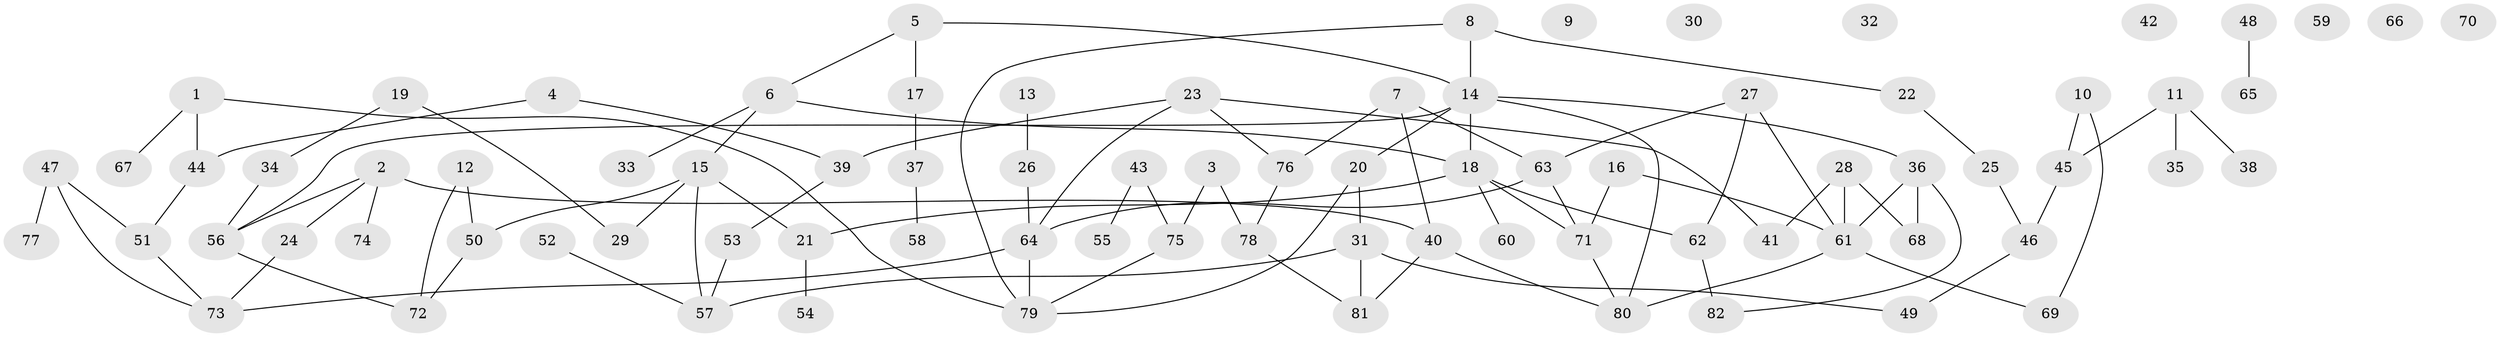 // Generated by graph-tools (version 1.1) at 2025/25/03/09/25 03:25:18]
// undirected, 82 vertices, 102 edges
graph export_dot {
graph [start="1"]
  node [color=gray90,style=filled];
  1;
  2;
  3;
  4;
  5;
  6;
  7;
  8;
  9;
  10;
  11;
  12;
  13;
  14;
  15;
  16;
  17;
  18;
  19;
  20;
  21;
  22;
  23;
  24;
  25;
  26;
  27;
  28;
  29;
  30;
  31;
  32;
  33;
  34;
  35;
  36;
  37;
  38;
  39;
  40;
  41;
  42;
  43;
  44;
  45;
  46;
  47;
  48;
  49;
  50;
  51;
  52;
  53;
  54;
  55;
  56;
  57;
  58;
  59;
  60;
  61;
  62;
  63;
  64;
  65;
  66;
  67;
  68;
  69;
  70;
  71;
  72;
  73;
  74;
  75;
  76;
  77;
  78;
  79;
  80;
  81;
  82;
  1 -- 44;
  1 -- 67;
  1 -- 79;
  2 -- 24;
  2 -- 40;
  2 -- 56;
  2 -- 74;
  3 -- 75;
  3 -- 78;
  4 -- 39;
  4 -- 44;
  5 -- 6;
  5 -- 14;
  5 -- 17;
  6 -- 15;
  6 -- 18;
  6 -- 33;
  7 -- 40;
  7 -- 63;
  7 -- 76;
  8 -- 14;
  8 -- 22;
  8 -- 79;
  10 -- 45;
  10 -- 69;
  11 -- 35;
  11 -- 38;
  11 -- 45;
  12 -- 50;
  12 -- 72;
  13 -- 26;
  14 -- 18;
  14 -- 20;
  14 -- 36;
  14 -- 56;
  14 -- 80;
  15 -- 21;
  15 -- 29;
  15 -- 50;
  15 -- 57;
  16 -- 61;
  16 -- 71;
  17 -- 37;
  18 -- 21;
  18 -- 60;
  18 -- 62;
  18 -- 71;
  19 -- 29;
  19 -- 34;
  20 -- 31;
  20 -- 79;
  21 -- 54;
  22 -- 25;
  23 -- 39;
  23 -- 41;
  23 -- 64;
  23 -- 76;
  24 -- 73;
  25 -- 46;
  26 -- 64;
  27 -- 61;
  27 -- 62;
  27 -- 63;
  28 -- 41;
  28 -- 61;
  28 -- 68;
  31 -- 49;
  31 -- 57;
  31 -- 81;
  34 -- 56;
  36 -- 61;
  36 -- 68;
  36 -- 82;
  37 -- 58;
  39 -- 53;
  40 -- 80;
  40 -- 81;
  43 -- 55;
  43 -- 75;
  44 -- 51;
  45 -- 46;
  46 -- 49;
  47 -- 51;
  47 -- 73;
  47 -- 77;
  48 -- 65;
  50 -- 72;
  51 -- 73;
  52 -- 57;
  53 -- 57;
  56 -- 72;
  61 -- 69;
  61 -- 80;
  62 -- 82;
  63 -- 64;
  63 -- 71;
  64 -- 73;
  64 -- 79;
  71 -- 80;
  75 -- 79;
  76 -- 78;
  78 -- 81;
}
